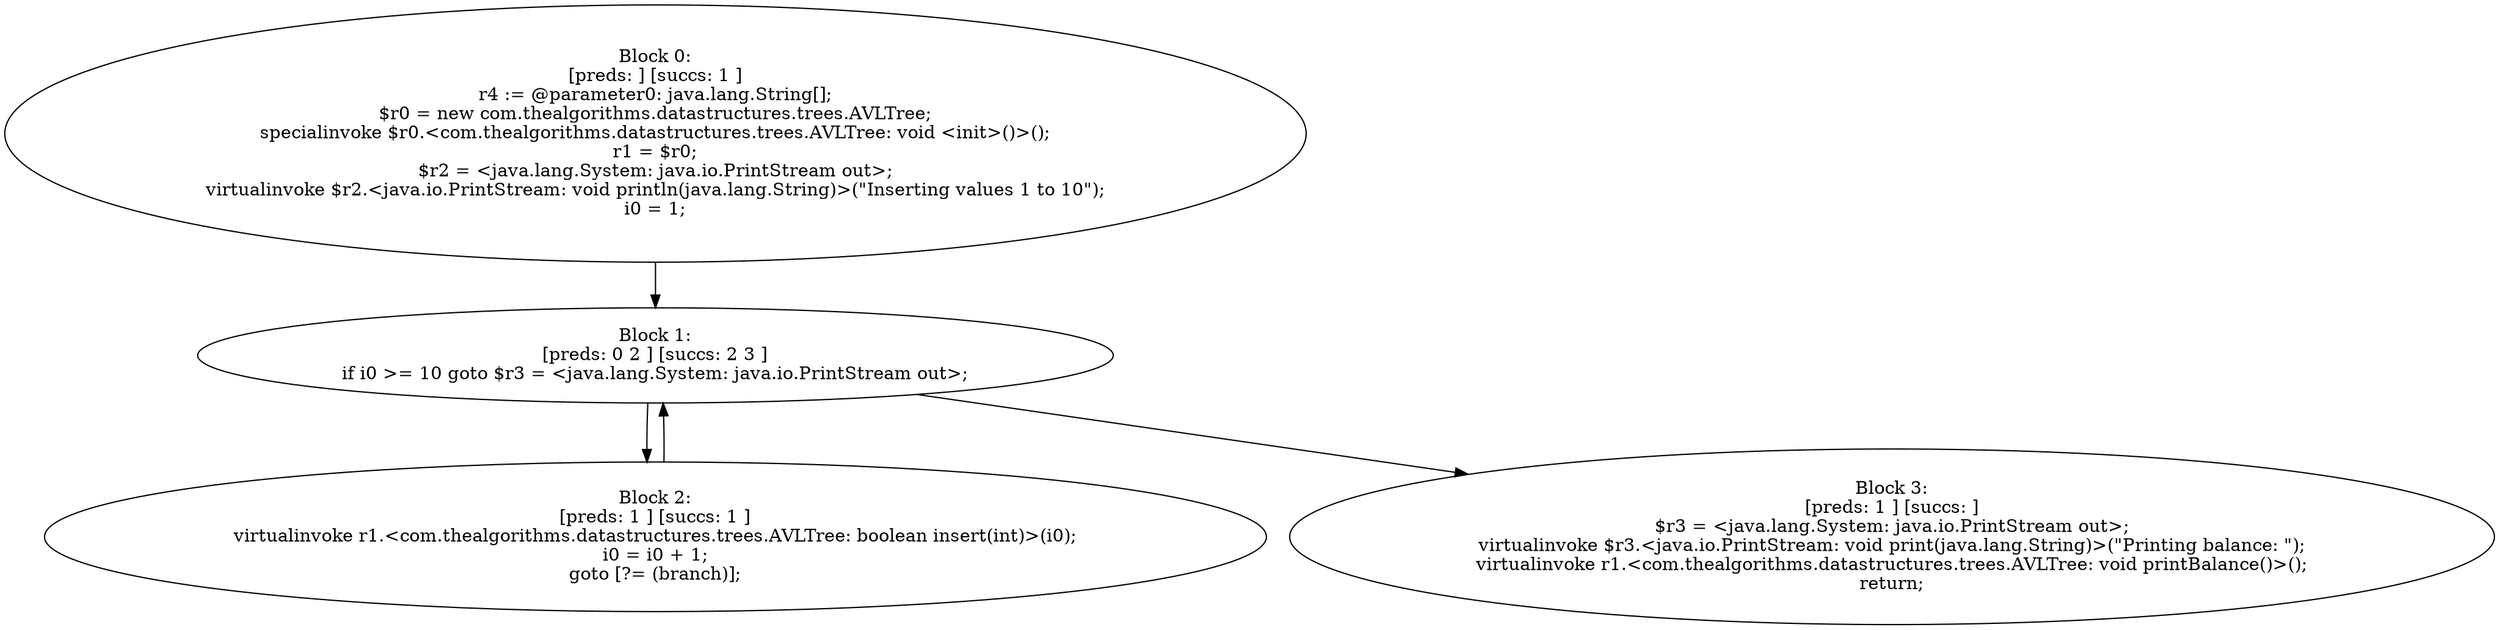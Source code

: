 digraph "unitGraph" {
    "Block 0:
[preds: ] [succs: 1 ]
r4 := @parameter0: java.lang.String[];
$r0 = new com.thealgorithms.datastructures.trees.AVLTree;
specialinvoke $r0.<com.thealgorithms.datastructures.trees.AVLTree: void <init>()>();
r1 = $r0;
$r2 = <java.lang.System: java.io.PrintStream out>;
virtualinvoke $r2.<java.io.PrintStream: void println(java.lang.String)>(\"Inserting values 1 to 10\");
i0 = 1;
"
    "Block 1:
[preds: 0 2 ] [succs: 2 3 ]
if i0 >= 10 goto $r3 = <java.lang.System: java.io.PrintStream out>;
"
    "Block 2:
[preds: 1 ] [succs: 1 ]
virtualinvoke r1.<com.thealgorithms.datastructures.trees.AVLTree: boolean insert(int)>(i0);
i0 = i0 + 1;
goto [?= (branch)];
"
    "Block 3:
[preds: 1 ] [succs: ]
$r3 = <java.lang.System: java.io.PrintStream out>;
virtualinvoke $r3.<java.io.PrintStream: void print(java.lang.String)>(\"Printing balance: \");
virtualinvoke r1.<com.thealgorithms.datastructures.trees.AVLTree: void printBalance()>();
return;
"
    "Block 0:
[preds: ] [succs: 1 ]
r4 := @parameter0: java.lang.String[];
$r0 = new com.thealgorithms.datastructures.trees.AVLTree;
specialinvoke $r0.<com.thealgorithms.datastructures.trees.AVLTree: void <init>()>();
r1 = $r0;
$r2 = <java.lang.System: java.io.PrintStream out>;
virtualinvoke $r2.<java.io.PrintStream: void println(java.lang.String)>(\"Inserting values 1 to 10\");
i0 = 1;
"->"Block 1:
[preds: 0 2 ] [succs: 2 3 ]
if i0 >= 10 goto $r3 = <java.lang.System: java.io.PrintStream out>;
";
    "Block 1:
[preds: 0 2 ] [succs: 2 3 ]
if i0 >= 10 goto $r3 = <java.lang.System: java.io.PrintStream out>;
"->"Block 2:
[preds: 1 ] [succs: 1 ]
virtualinvoke r1.<com.thealgorithms.datastructures.trees.AVLTree: boolean insert(int)>(i0);
i0 = i0 + 1;
goto [?= (branch)];
";
    "Block 1:
[preds: 0 2 ] [succs: 2 3 ]
if i0 >= 10 goto $r3 = <java.lang.System: java.io.PrintStream out>;
"->"Block 3:
[preds: 1 ] [succs: ]
$r3 = <java.lang.System: java.io.PrintStream out>;
virtualinvoke $r3.<java.io.PrintStream: void print(java.lang.String)>(\"Printing balance: \");
virtualinvoke r1.<com.thealgorithms.datastructures.trees.AVLTree: void printBalance()>();
return;
";
    "Block 2:
[preds: 1 ] [succs: 1 ]
virtualinvoke r1.<com.thealgorithms.datastructures.trees.AVLTree: boolean insert(int)>(i0);
i0 = i0 + 1;
goto [?= (branch)];
"->"Block 1:
[preds: 0 2 ] [succs: 2 3 ]
if i0 >= 10 goto $r3 = <java.lang.System: java.io.PrintStream out>;
";
}
